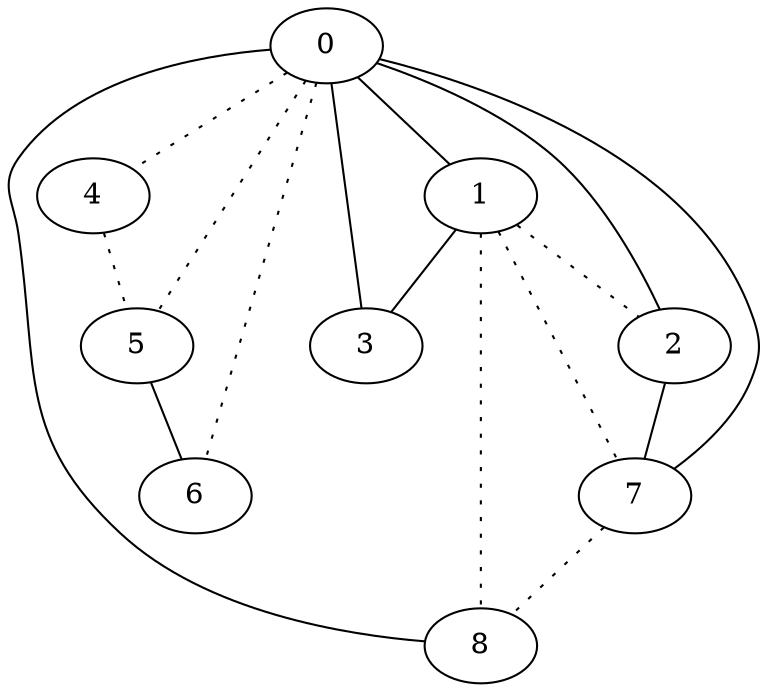 graph {
a0 -- a1;
a0 -- a2;
a0 -- a3;
a0 -- a4 [style=dotted];
a0 -- a5 [style=dotted];
a0 -- a6 [style=dotted];
a0 -- a7;
a0 -- a8;
a1 -- a2 [style=dotted];
a1 -- a3;
a1 -- a7 [style=dotted];
a1 -- a8 [style=dotted];
a2 -- a7;
a4 -- a5 [style=dotted];
a5 -- a6;
a7 -- a8 [style=dotted];
a0[label=0];
a1[label=1];
a2[label=2];
a3[label=3];
a4[label=4];
a5[label=5];
a6[label=6];
a7[label=7];
a8[label=8];
}

